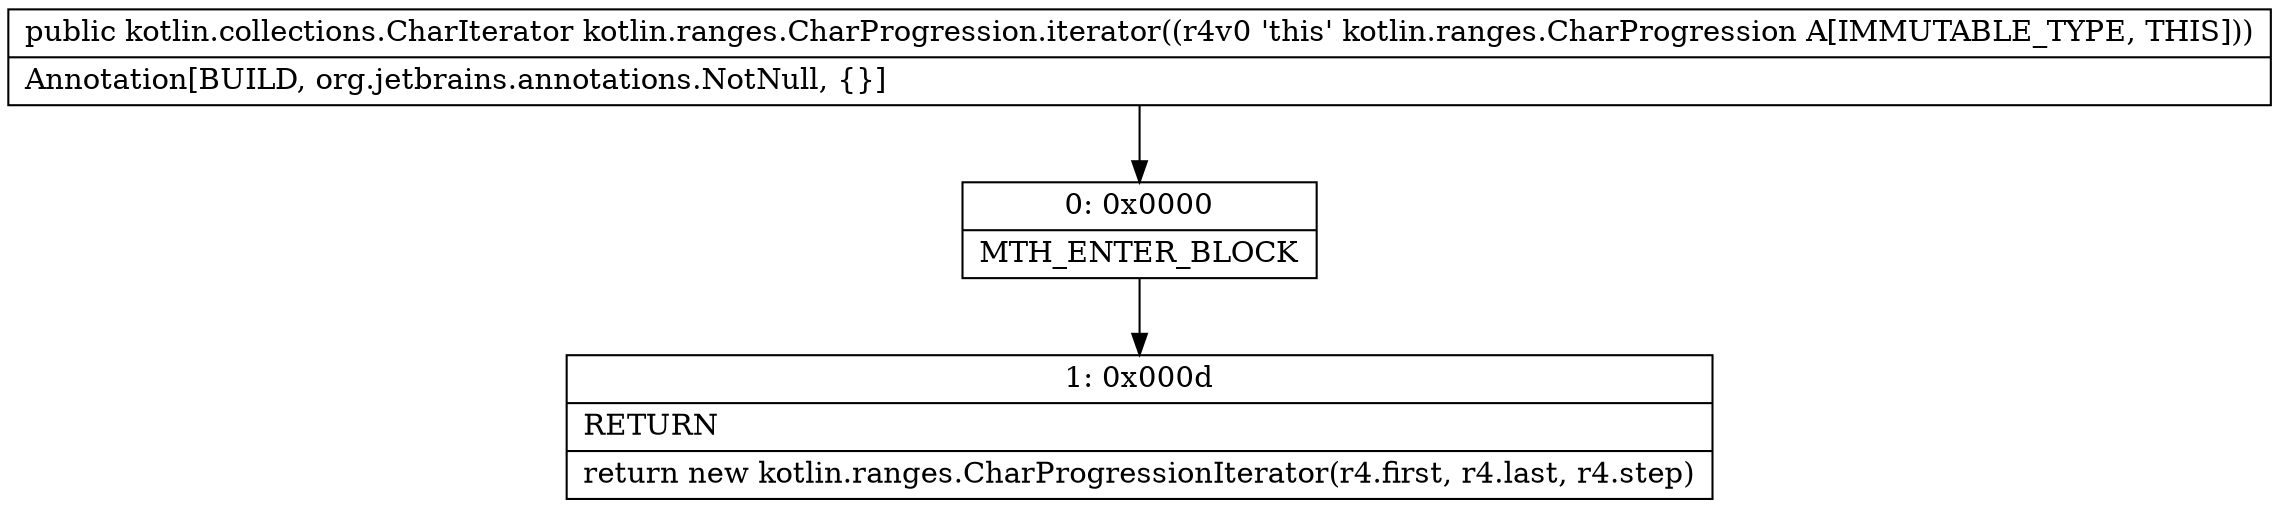 digraph "CFG forkotlin.ranges.CharProgression.iterator()Lkotlin\/collections\/CharIterator;" {
Node_0 [shape=record,label="{0\:\ 0x0000|MTH_ENTER_BLOCK\l}"];
Node_1 [shape=record,label="{1\:\ 0x000d|RETURN\l|return new kotlin.ranges.CharProgressionIterator(r4.first, r4.last, r4.step)\l}"];
MethodNode[shape=record,label="{public kotlin.collections.CharIterator kotlin.ranges.CharProgression.iterator((r4v0 'this' kotlin.ranges.CharProgression A[IMMUTABLE_TYPE, THIS]))  | Annotation[BUILD, org.jetbrains.annotations.NotNull, \{\}]\l}"];
MethodNode -> Node_0;
Node_0 -> Node_1;
}

